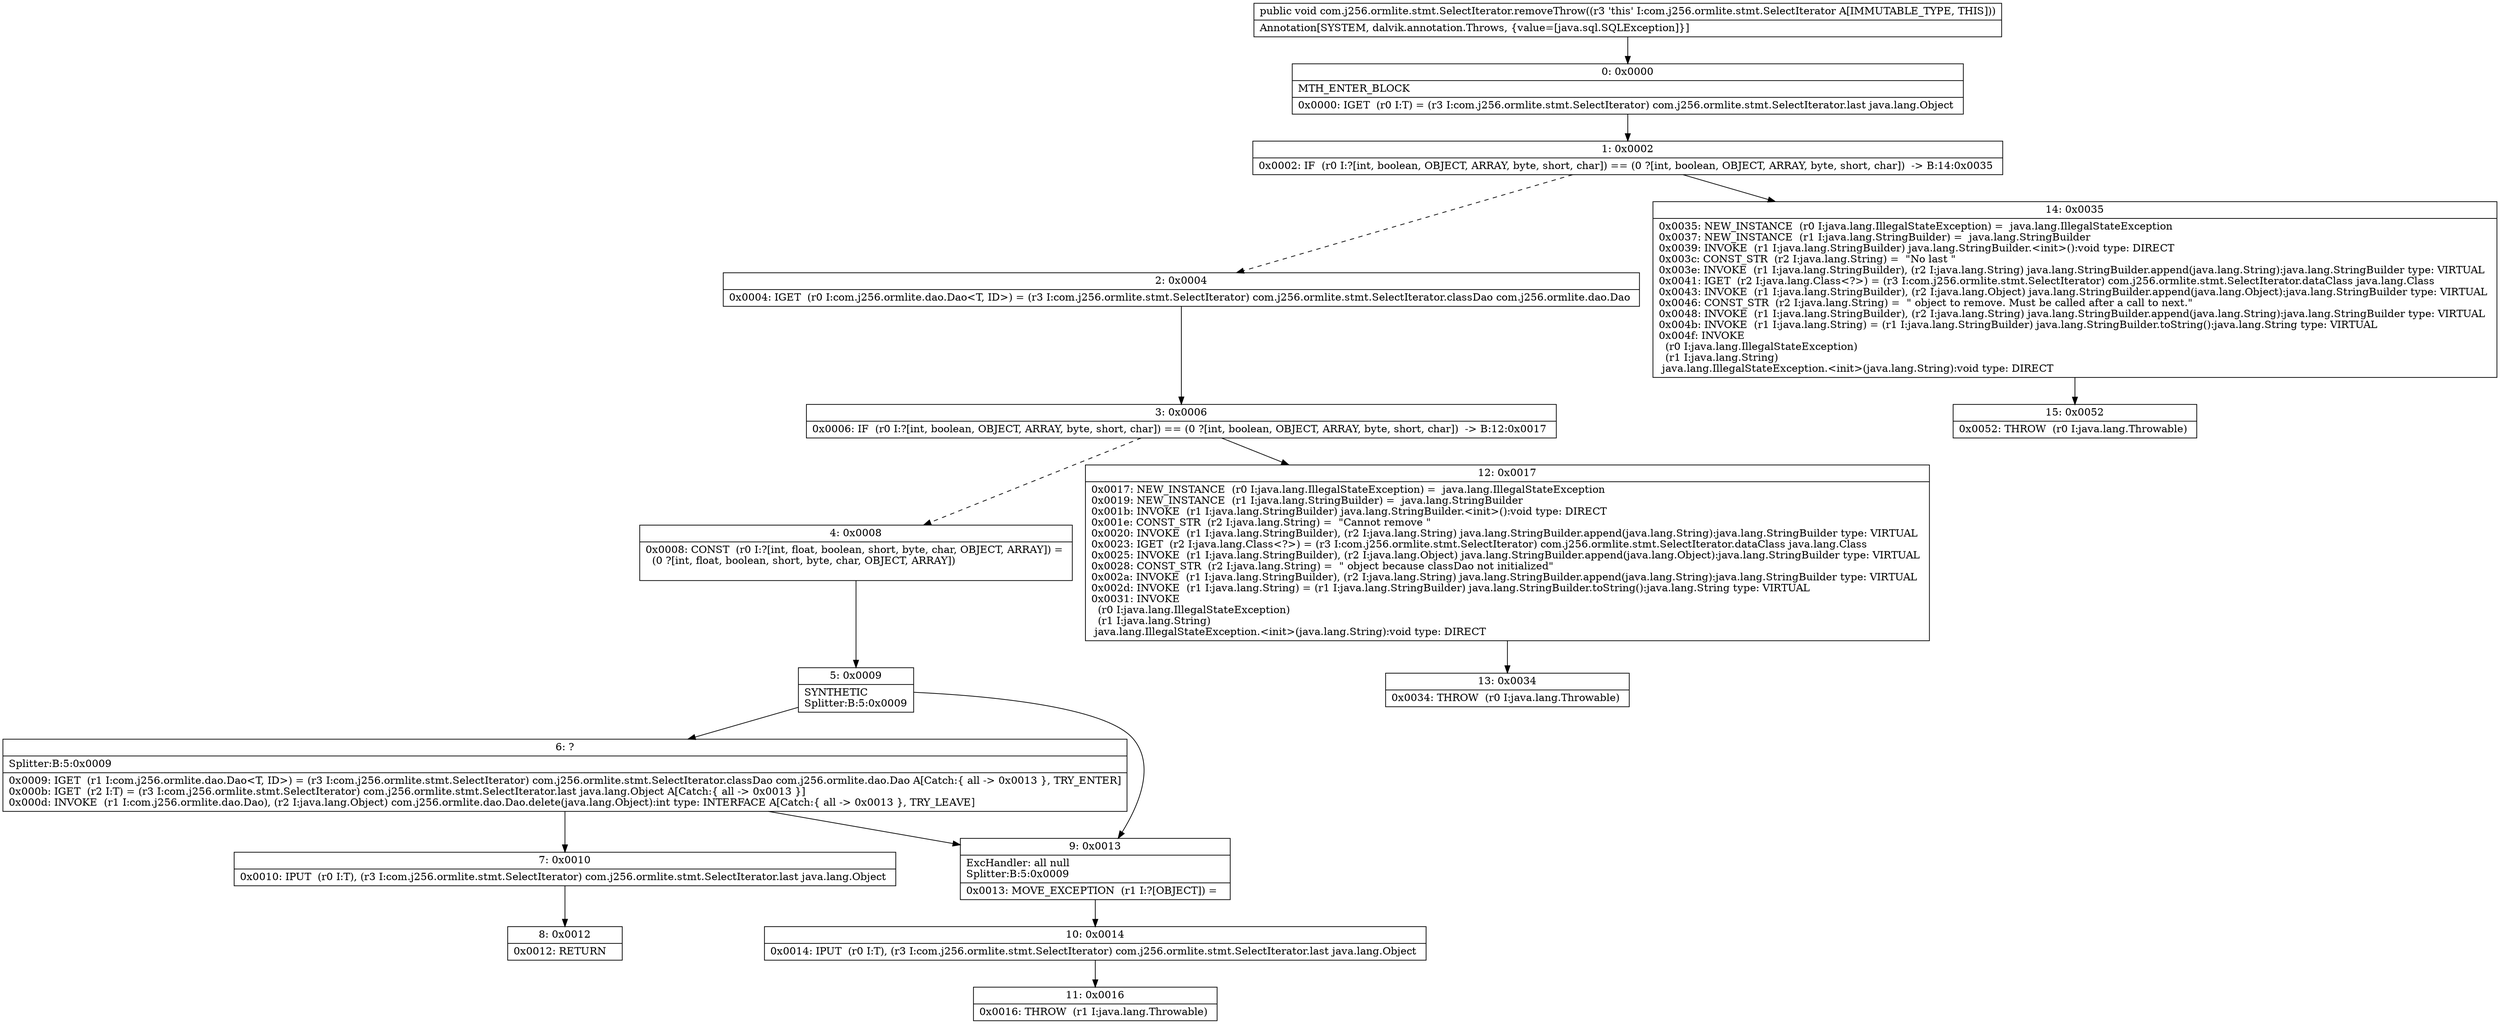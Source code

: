 digraph "CFG forcom.j256.ormlite.stmt.SelectIterator.removeThrow()V" {
Node_0 [shape=record,label="{0\:\ 0x0000|MTH_ENTER_BLOCK\l|0x0000: IGET  (r0 I:T) = (r3 I:com.j256.ormlite.stmt.SelectIterator) com.j256.ormlite.stmt.SelectIterator.last java.lang.Object \l}"];
Node_1 [shape=record,label="{1\:\ 0x0002|0x0002: IF  (r0 I:?[int, boolean, OBJECT, ARRAY, byte, short, char]) == (0 ?[int, boolean, OBJECT, ARRAY, byte, short, char])  \-\> B:14:0x0035 \l}"];
Node_2 [shape=record,label="{2\:\ 0x0004|0x0004: IGET  (r0 I:com.j256.ormlite.dao.Dao\<T, ID\>) = (r3 I:com.j256.ormlite.stmt.SelectIterator) com.j256.ormlite.stmt.SelectIterator.classDao com.j256.ormlite.dao.Dao \l}"];
Node_3 [shape=record,label="{3\:\ 0x0006|0x0006: IF  (r0 I:?[int, boolean, OBJECT, ARRAY, byte, short, char]) == (0 ?[int, boolean, OBJECT, ARRAY, byte, short, char])  \-\> B:12:0x0017 \l}"];
Node_4 [shape=record,label="{4\:\ 0x0008|0x0008: CONST  (r0 I:?[int, float, boolean, short, byte, char, OBJECT, ARRAY]) = \l  (0 ?[int, float, boolean, short, byte, char, OBJECT, ARRAY])\l \l}"];
Node_5 [shape=record,label="{5\:\ 0x0009|SYNTHETIC\lSplitter:B:5:0x0009\l}"];
Node_6 [shape=record,label="{6\:\ ?|Splitter:B:5:0x0009\l|0x0009: IGET  (r1 I:com.j256.ormlite.dao.Dao\<T, ID\>) = (r3 I:com.j256.ormlite.stmt.SelectIterator) com.j256.ormlite.stmt.SelectIterator.classDao com.j256.ormlite.dao.Dao A[Catch:\{ all \-\> 0x0013 \}, TRY_ENTER]\l0x000b: IGET  (r2 I:T) = (r3 I:com.j256.ormlite.stmt.SelectIterator) com.j256.ormlite.stmt.SelectIterator.last java.lang.Object A[Catch:\{ all \-\> 0x0013 \}]\l0x000d: INVOKE  (r1 I:com.j256.ormlite.dao.Dao), (r2 I:java.lang.Object) com.j256.ormlite.dao.Dao.delete(java.lang.Object):int type: INTERFACE A[Catch:\{ all \-\> 0x0013 \}, TRY_LEAVE]\l}"];
Node_7 [shape=record,label="{7\:\ 0x0010|0x0010: IPUT  (r0 I:T), (r3 I:com.j256.ormlite.stmt.SelectIterator) com.j256.ormlite.stmt.SelectIterator.last java.lang.Object \l}"];
Node_8 [shape=record,label="{8\:\ 0x0012|0x0012: RETURN   \l}"];
Node_9 [shape=record,label="{9\:\ 0x0013|ExcHandler: all null\lSplitter:B:5:0x0009\l|0x0013: MOVE_EXCEPTION  (r1 I:?[OBJECT]) =  \l}"];
Node_10 [shape=record,label="{10\:\ 0x0014|0x0014: IPUT  (r0 I:T), (r3 I:com.j256.ormlite.stmt.SelectIterator) com.j256.ormlite.stmt.SelectIterator.last java.lang.Object \l}"];
Node_11 [shape=record,label="{11\:\ 0x0016|0x0016: THROW  (r1 I:java.lang.Throwable) \l}"];
Node_12 [shape=record,label="{12\:\ 0x0017|0x0017: NEW_INSTANCE  (r0 I:java.lang.IllegalStateException) =  java.lang.IllegalStateException \l0x0019: NEW_INSTANCE  (r1 I:java.lang.StringBuilder) =  java.lang.StringBuilder \l0x001b: INVOKE  (r1 I:java.lang.StringBuilder) java.lang.StringBuilder.\<init\>():void type: DIRECT \l0x001e: CONST_STR  (r2 I:java.lang.String) =  \"Cannot remove \" \l0x0020: INVOKE  (r1 I:java.lang.StringBuilder), (r2 I:java.lang.String) java.lang.StringBuilder.append(java.lang.String):java.lang.StringBuilder type: VIRTUAL \l0x0023: IGET  (r2 I:java.lang.Class\<?\>) = (r3 I:com.j256.ormlite.stmt.SelectIterator) com.j256.ormlite.stmt.SelectIterator.dataClass java.lang.Class \l0x0025: INVOKE  (r1 I:java.lang.StringBuilder), (r2 I:java.lang.Object) java.lang.StringBuilder.append(java.lang.Object):java.lang.StringBuilder type: VIRTUAL \l0x0028: CONST_STR  (r2 I:java.lang.String) =  \" object because classDao not initialized\" \l0x002a: INVOKE  (r1 I:java.lang.StringBuilder), (r2 I:java.lang.String) java.lang.StringBuilder.append(java.lang.String):java.lang.StringBuilder type: VIRTUAL \l0x002d: INVOKE  (r1 I:java.lang.String) = (r1 I:java.lang.StringBuilder) java.lang.StringBuilder.toString():java.lang.String type: VIRTUAL \l0x0031: INVOKE  \l  (r0 I:java.lang.IllegalStateException)\l  (r1 I:java.lang.String)\l java.lang.IllegalStateException.\<init\>(java.lang.String):void type: DIRECT \l}"];
Node_13 [shape=record,label="{13\:\ 0x0034|0x0034: THROW  (r0 I:java.lang.Throwable) \l}"];
Node_14 [shape=record,label="{14\:\ 0x0035|0x0035: NEW_INSTANCE  (r0 I:java.lang.IllegalStateException) =  java.lang.IllegalStateException \l0x0037: NEW_INSTANCE  (r1 I:java.lang.StringBuilder) =  java.lang.StringBuilder \l0x0039: INVOKE  (r1 I:java.lang.StringBuilder) java.lang.StringBuilder.\<init\>():void type: DIRECT \l0x003c: CONST_STR  (r2 I:java.lang.String) =  \"No last \" \l0x003e: INVOKE  (r1 I:java.lang.StringBuilder), (r2 I:java.lang.String) java.lang.StringBuilder.append(java.lang.String):java.lang.StringBuilder type: VIRTUAL \l0x0041: IGET  (r2 I:java.lang.Class\<?\>) = (r3 I:com.j256.ormlite.stmt.SelectIterator) com.j256.ormlite.stmt.SelectIterator.dataClass java.lang.Class \l0x0043: INVOKE  (r1 I:java.lang.StringBuilder), (r2 I:java.lang.Object) java.lang.StringBuilder.append(java.lang.Object):java.lang.StringBuilder type: VIRTUAL \l0x0046: CONST_STR  (r2 I:java.lang.String) =  \" object to remove. Must be called after a call to next.\" \l0x0048: INVOKE  (r1 I:java.lang.StringBuilder), (r2 I:java.lang.String) java.lang.StringBuilder.append(java.lang.String):java.lang.StringBuilder type: VIRTUAL \l0x004b: INVOKE  (r1 I:java.lang.String) = (r1 I:java.lang.StringBuilder) java.lang.StringBuilder.toString():java.lang.String type: VIRTUAL \l0x004f: INVOKE  \l  (r0 I:java.lang.IllegalStateException)\l  (r1 I:java.lang.String)\l java.lang.IllegalStateException.\<init\>(java.lang.String):void type: DIRECT \l}"];
Node_15 [shape=record,label="{15\:\ 0x0052|0x0052: THROW  (r0 I:java.lang.Throwable) \l}"];
MethodNode[shape=record,label="{public void com.j256.ormlite.stmt.SelectIterator.removeThrow((r3 'this' I:com.j256.ormlite.stmt.SelectIterator A[IMMUTABLE_TYPE, THIS]))  | Annotation[SYSTEM, dalvik.annotation.Throws, \{value=[java.sql.SQLException]\}]\l}"];
MethodNode -> Node_0;
Node_0 -> Node_1;
Node_1 -> Node_2[style=dashed];
Node_1 -> Node_14;
Node_2 -> Node_3;
Node_3 -> Node_4[style=dashed];
Node_3 -> Node_12;
Node_4 -> Node_5;
Node_5 -> Node_6;
Node_5 -> Node_9;
Node_6 -> Node_7;
Node_6 -> Node_9;
Node_7 -> Node_8;
Node_9 -> Node_10;
Node_10 -> Node_11;
Node_12 -> Node_13;
Node_14 -> Node_15;
}

